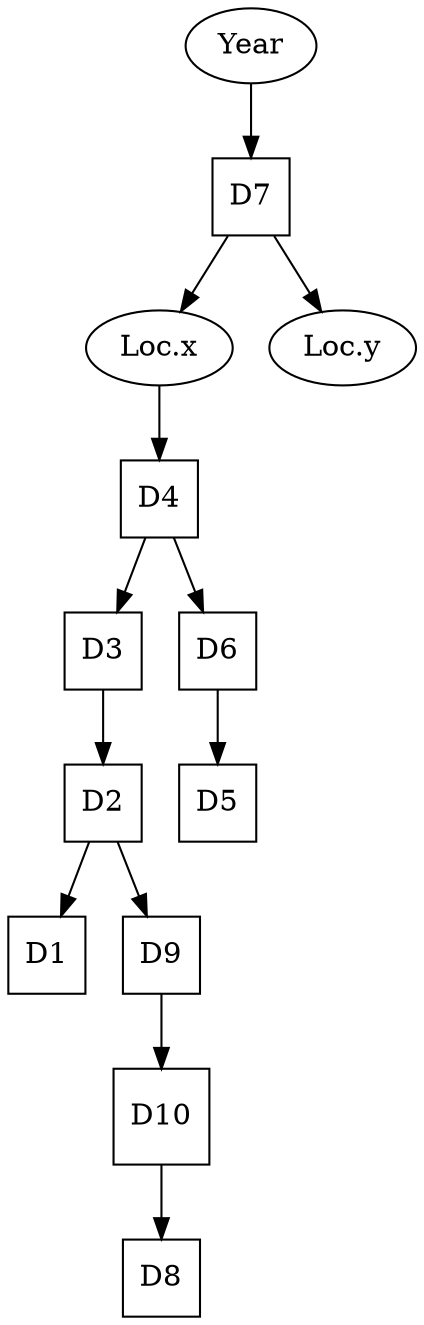 digraph dag { 

"D1"[shape=square];
"D2"[shape=square];
"D3"[shape=square];
"D4"[shape=square];
"D5"[shape=square];
"D6"[shape=square];
"D7"[shape=square];
"D8"[shape=square];
"D9"[shape=square];
"D10"[shape=square];
"Year"[shape=oval];
"Loc.x"[shape=oval];
"Loc.y"[shape=oval];



"D2"->"D1";
"D2"->"D9";
"D3"->"D2";
"D4"->"D3";
"D4"->"D6";
"D6"->"D5";
"D7"->"Loc.x";
"D7"->"Loc.y";
"D9"->"D10";
"D10"->"D8";
"Year"->"D7";
"Loc.x"->"D4";

}
